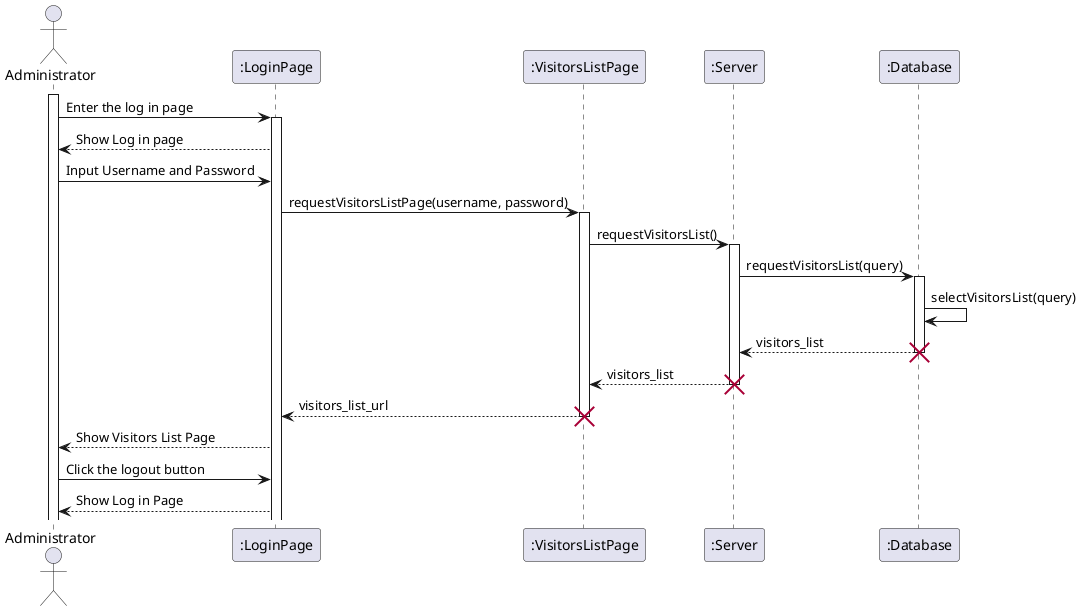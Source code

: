 @startuml
actor "Administrator" as admin
participant ":LoginPage" as loginpage
participant ":VisitorsListPage" as vlpage
participant ":Server" as server
participant ":Database" as db
activate admin
admin -> loginpage: Enter the log in page
activate loginpage
loginpage --> admin: Show Log in page
admin -> loginpage: Input Username and Password
loginpage -> vlpage: requestVisitorsListPage(username, password)
activate vlpage
vlpage -> server: requestVisitorsList()
activate server
server -> db: requestVisitorsList(query)
activate db
db -> db: selectVisitorsList(query)
db --> server: visitors_list
destroy db
server --> vlpage: visitors_list
destroy server
vlpage --> loginpage: visitors_list_url
destroy vlpage
loginpage --> admin: Show Visitors List Page
admin -> loginpage: Click the logout button
loginpage --> admin: Show Log in Page
@enduml